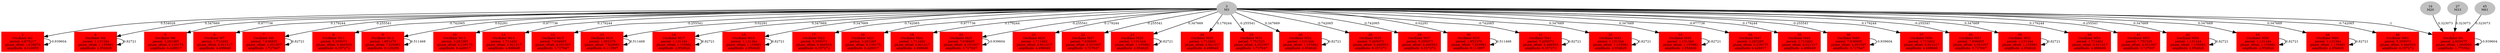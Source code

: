  digraph g{ forcelabels=true;
1 [label=<1<BR />Oscillator M1<BR /> period: 2.929475<BR /> phase_offset: 1.000000<BR /> amplitude: 1.770562>, shape=box,color=red,style=filled,fontsize=8];2 [label=<2<BR />Oscillator M2<BR /> period: 6.675217<BR /> phase_offset: 1.638676<BR /> amplitude: 4.018955>, shape=box,color=red,style=filled,fontsize=8];3[label=<3<BR/>M3>,color="grey",style=filled,fontsize=8];
4 [label=<4<BR />Oscillator M4<BR /> period: 1.131344<BR /> phase_offset: 1.155981<BR /> amplitude: 2.954626>, shape=box,color=red,style=filled,fontsize=8];5 [label=<5<BR />Oscillator M6<BR /> period: 3.283385<BR /> phase_offset: 6.339175<BR /> amplitude: 6.428017>, shape=box,color=red,style=filled,fontsize=8];6 [label=<6<BR />Oscillator M7<BR /> period: 1.713402<BR /> phase_offset: 8.921417<BR /> amplitude: 4.498649>, shape=box,color=red,style=filled,fontsize=8];7 [label=<7<BR />Oscillator M8<BR /> period: 7.636905<BR /> phase_offset: 4.051007<BR /> amplitude: 3.727647>, shape=box,color=red,style=filled,fontsize=8];8 [label=<8<BR />Oscillator M11<BR /> period: 5.205073<BR /> phase_offset: 8.466503<BR /> amplitude: 6.357272>, shape=box,color=red,style=filled,fontsize=8];9 [label=<9<BR />Oscillator M12<BR /> period: 1.953370<BR /> phase_offset: 7.829981<BR /> amplitude: 6.129290>, shape=box,color=red,style=filled,fontsize=8];10 [label=<10<BR />Oscillator M13<BR /> period: 3.283385<BR /> phase_offset: 6.339175<BR /> amplitude: 6.428017>, shape=box,color=red,style=filled,fontsize=8];11 [label=<11<BR />Oscillator M14<BR /> period: 1.713402<BR /> phase_offset: 8.921417<BR /> amplitude: 4.498649>, shape=box,color=red,style=filled,fontsize=8];12 [label=<12<BR />Oscillator M15<BR /> period: 7.636905<BR /> phase_offset: 4.051007<BR /> amplitude: 3.727647>, shape=box,color=red,style=filled,fontsize=8];13 [label=<13<BR />Oscillator M16<BR /> period: 1.953370<BR /> phase_offset: 7.829981<BR /> amplitude: 6.113897>, shape=box,color=red,style=filled,fontsize=8];14 [label=<14<BR />Oscillator M17<BR /> period: 1.131344<BR /> phase_offset: 1.155981<BR /> amplitude: 2.954626>, shape=box,color=red,style=filled,fontsize=8];15 [label=<15<BR />Oscillator M19<BR /> period: 1.131344<BR /> phase_offset: 1.155981<BR /> amplitude: 2.954626>, shape=box,color=red,style=filled,fontsize=8];16[label=<16<BR/>M20>,color="grey",style=filled,fontsize=8];
17 [label=<17<BR />Oscillator M22<BR /> period: 5.205073<BR /> phase_offset: 8.466503<BR /> amplitude: 6.357272>, shape=box,color=red,style=filled,fontsize=8];18 [label=<18<BR />Oscillator M23<BR /> period: 3.283385<BR /> phase_offset: 6.339175<BR /> amplitude: 6.428017>, shape=box,color=red,style=filled,fontsize=8];19 [label=<19<BR />Oscillator M24<BR /> period: 1.713402<BR /> phase_offset: 8.921417<BR /> amplitude: 4.498649>, shape=box,color=red,style=filled,fontsize=8];20 [label=<20<BR />Oscillator M25<BR /> period: 7.636905<BR /> phase_offset: 4.051007<BR /> amplitude: 3.727647>, shape=box,color=red,style=filled,fontsize=8];21 [label=<21<BR />Oscillator M26<BR /> period: 1.713402<BR /> phase_offset: 8.921417<BR /> amplitude: 4.498649>, shape=box,color=red,style=filled,fontsize=8];22 [label=<22<BR />Oscillator M27<BR /> period: 7.636905<BR /> phase_offset: 4.051007<BR /> amplitude: 3.727647>, shape=box,color=red,style=filled,fontsize=8];23 [label=<23<BR />Oscillator M28<BR /> period: 1.131344<BR /> phase_offset: 1.155981<BR /> amplitude: 2.954626>, shape=box,color=red,style=filled,fontsize=8];24 [label=<24<BR />Oscillator M30<BR /> period: 1.713402<BR /> phase_offset: 8.921417<BR /> amplitude: 4.498649>, shape=box,color=red,style=filled,fontsize=8];25 [label=<25<BR />Oscillator M31<BR /> period: 7.751525<BR /> phase_offset: 4.051007<BR /> amplitude: 3.727647>, shape=box,color=red,style=filled,fontsize=8];26 [label=<26<BR />Oscillator M32<BR /> period: 1.131344<BR /> phase_offset: 1.155981<BR /> amplitude: 2.954626>, shape=box,color=red,style=filled,fontsize=8];27[label=<27<BR/>M33>,color="grey",style=filled,fontsize=8];
28 [label=<28<BR />Oscillator M35<BR /> period: 5.205073<BR /> phase_offset: 8.466503<BR /> amplitude: 6.357272>, shape=box,color=red,style=filled,fontsize=8];29 [label=<29<BR />Oscillator M37<BR /> period: 5.205073<BR /> phase_offset: 8.466503<BR /> amplitude: 6.357272>, shape=box,color=red,style=filled,fontsize=8];30 [label=<30<BR />Oscillator M39<BR /> period: 1.953370<BR /> phase_offset: 7.829981<BR /> amplitude: 6.113897>, shape=box,color=red,style=filled,fontsize=8];31 [label=<31<BR />Oscillator M41<BR /> period: 5.205073<BR /> phase_offset: 8.466503<BR /> amplitude: 6.357272>, shape=box,color=red,style=filled,fontsize=8];32 [label=<32<BR />Oscillator M43<BR /> period: 1.131344<BR /> phase_offset: 1.155981<BR /> amplitude: 2.954626>, shape=box,color=red,style=filled,fontsize=8];33 [label=<33<BR />Oscillator M45<BR /> period: 1.131344<BR /> phase_offset: 1.155981<BR /> amplitude: 2.954626>, shape=box,color=red,style=filled,fontsize=8];34 [label=<34<BR />Oscillator M47<BR /> period: 3.283385<BR /> phase_offset: 6.339175<BR /> amplitude: 6.428017>, shape=box,color=red,style=filled,fontsize=8];35 [label=<35<BR />Oscillator M48<BR /> period: 1.713402<BR /> phase_offset: 8.921417<BR /> amplitude: 4.498649>, shape=box,color=red,style=filled,fontsize=8];36 [label=<36<BR />Oscillator M49<BR /> period: 7.636905<BR /> phase_offset: 4.051007<BR /> amplitude: 3.727647>, shape=box,color=red,style=filled,fontsize=8];37 [label=<37<BR />Oscillator M50<BR /> period: 1.713402<BR /> phase_offset: 8.921417<BR /> amplitude: 4.498649>, shape=box,color=red,style=filled,fontsize=8];38 [label=<38<BR />Oscillator M51<BR /> period: 7.636905<BR /> phase_offset: 4.051007<BR /> amplitude: 3.727647>, shape=box,color=red,style=filled,fontsize=8];39 [label=<39<BR />Oscillator M52<BR /> period: 1.131344<BR /> phase_offset: 1.155981<BR /> amplitude: 2.954626>, shape=box,color=red,style=filled,fontsize=8];40 [label=<40<BR />Oscillator M54<BR /> period: 1.713402<BR /> phase_offset: 8.921417<BR /> amplitude: 4.498649>, shape=box,color=red,style=filled,fontsize=8];41 [label=<41<BR />Oscillator M55<BR /> period: 7.751525<BR /> phase_offset: 4.051007<BR /> amplitude: 3.727647>, shape=box,color=red,style=filled,fontsize=8];42 [label=<42<BR />Oscillator M56<BR /> period: 1.131344<BR /> phase_offset: 1.155981<BR /> amplitude: 2.954626>, shape=box,color=red,style=filled,fontsize=8];43 [label=<43<BR />Oscillator M58<BR /> period: 1.131344<BR /> phase_offset: 1.155981<BR /> amplitude: 2.954626>, shape=box,color=red,style=filled,fontsize=8];44 [label=<44<BR />Oscillator M60<BR /> period: 1.131344<BR /> phase_offset: 1.155981<BR /> amplitude: 2.954626>, shape=box,color=red,style=filled,fontsize=8];45[label=<45<BR/>M61>,color="grey",style=filled,fontsize=8];
46 [label=<46<BR />Oscillator M63<BR /> period: 5.205073<BR /> phase_offset: 8.466503<BR /> amplitude: 6.357272>, shape=box,color=red,style=filled,fontsize=8];1 -> 1[label="-0.939604 ",fontsize="8"];
2 -> 2[label="-0.939604 ",fontsize="8"];
3 -> 1[label="-1 ",fontsize="8"];
3 -> 2[label="0.534028 ",fontsize="8"];
3 -> 4[label="0.347669 ",fontsize="8"];
3 -> 5[label="-0.977736 ",fontsize="8"];
3 -> 6[label="0.179244 ",fontsize="8"];
3 -> 7[label="-0.255541 ",fontsize="8"];
3 -> 8[label="-0.742065 ",fontsize="8"];
3 -> 9[label="0.02291 ",fontsize="8"];
3 -> 10[label="-0.977736 ",fontsize="8"];
3 -> 11[label="0.179244 ",fontsize="8"];
3 -> 12[label="-0.255541 ",fontsize="8"];
3 -> 13[label="0.02291 ",fontsize="8"];
3 -> 14[label="0.347669 ",fontsize="8"];
3 -> 15[label="0.347669 ",fontsize="8"];
3 -> 17[label="-0.742065 ",fontsize="8"];
3 -> 18[label="-0.977736 ",fontsize="8"];
3 -> 19[label="0.179244 ",fontsize="8"];
3 -> 20[label="-0.255541 ",fontsize="8"];
3 -> 21[label="0.179244 ",fontsize="8"];
3 -> 22[label="-0.255541 ",fontsize="8"];
3 -> 23[label="0.347669 ",fontsize="8"];
3 -> 24[label="0.179244 ",fontsize="8"];
3 -> 25[label="-0.255541 ",fontsize="8"];
3 -> 26[label="0.347669 ",fontsize="8"];
3 -> 28[label="-0.742065 ",fontsize="8"];
3 -> 29[label="-0.742065 ",fontsize="8"];
3 -> 30[label="0.02291 ",fontsize="8"];
3 -> 31[label="-0.742065 ",fontsize="8"];
3 -> 32[label="0.347669 ",fontsize="8"];
3 -> 33[label="0.347669 ",fontsize="8"];
3 -> 34[label="-0.977736 ",fontsize="8"];
3 -> 35[label="0.179244 ",fontsize="8"];
3 -> 36[label="-0.255541 ",fontsize="8"];
3 -> 37[label="0.179244 ",fontsize="8"];
3 -> 38[label="-0.255541 ",fontsize="8"];
3 -> 39[label="0.347669 ",fontsize="8"];
3 -> 40[label="0.179244 ",fontsize="8"];
3 -> 41[label="-0.255541 ",fontsize="8"];
3 -> 42[label="0.347669 ",fontsize="8"];
3 -> 43[label="0.347669 ",fontsize="8"];
3 -> 44[label="0.347669 ",fontsize="8"];
3 -> 46[label="-0.742065 ",fontsize="8"];
4 -> 4[label="0.82721 ",fontsize="8"];
7 -> 7[label="0.82721 ",fontsize="8"];
9 -> 9[label="0.511468 ",fontsize="8"];
13 -> 13[label="0.511468 ",fontsize="8"];
14 -> 14[label="0.82721 ",fontsize="8"];
15 -> 15[label="0.82721 ",fontsize="8"];
16 -> 1[label="0.323073 ",fontsize="8"];
20 -> 20[label="-0.939604 ",fontsize="8"];
23 -> 23[label="0.82721 ",fontsize="8"];
26 -> 26[label="0.82721 ",fontsize="8"];
27 -> 1[label="0.323073 ",fontsize="8"];
30 -> 30[label="0.511468 ",fontsize="8"];
31 -> 31[label="0.82721 ",fontsize="8"];
32 -> 32[label="0.82721 ",fontsize="8"];
33 -> 33[label="0.82721 ",fontsize="8"];
36 -> 36[label="-0.939604 ",fontsize="8"];
39 -> 39[label="0.82721 ",fontsize="8"];
42 -> 42[label="0.82721 ",fontsize="8"];
43 -> 43[label="0.82721 ",fontsize="8"];
44 -> 44[label="0.82721 ",fontsize="8"];
45 -> 1[label="0.323073 ",fontsize="8"];
 }
